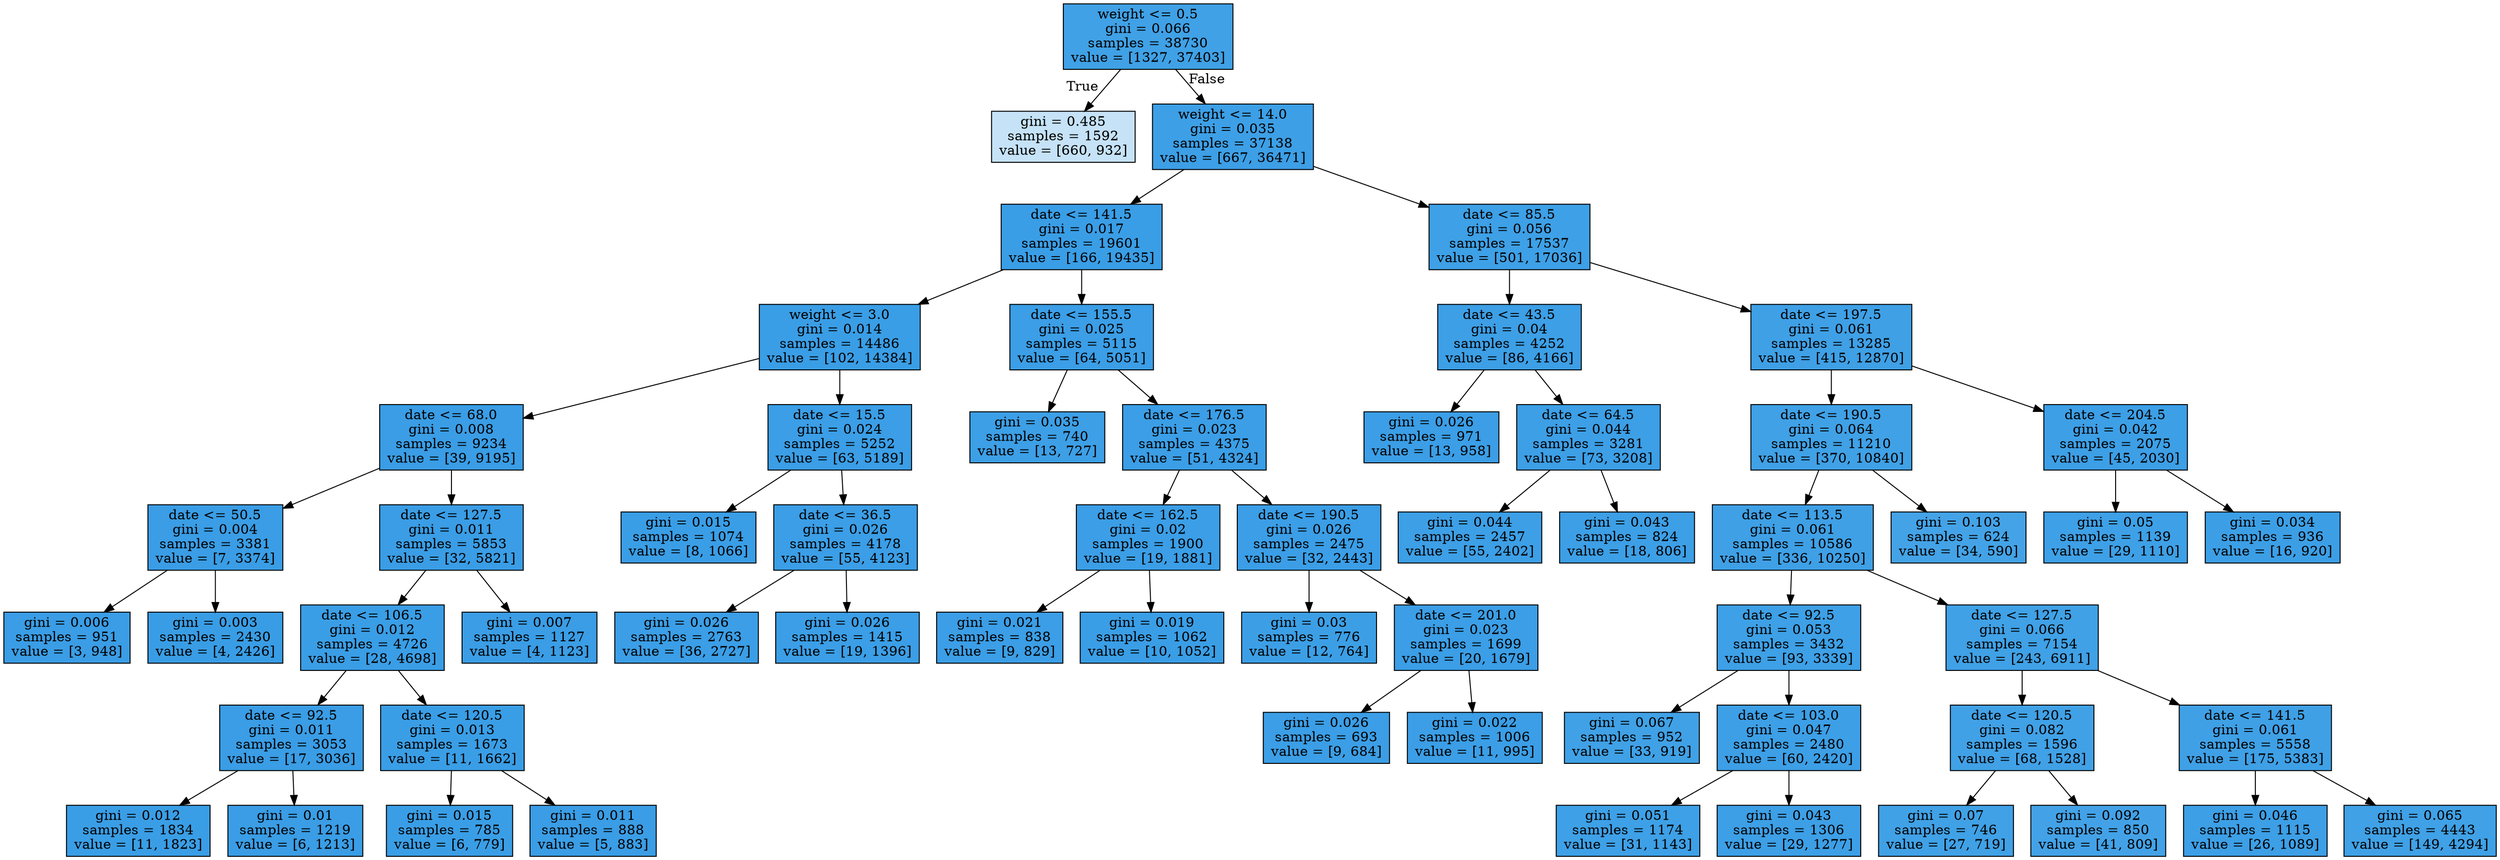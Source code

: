digraph Tree {
node [shape=box, style="filled", color="black"] ;
0 [label="weight <= 0.5\ngini = 0.066\nsamples = 38730\nvalue = [1327, 37403]", fillcolor="#399de5f6"] ;
1 [label="gini = 0.485\nsamples = 1592\nvalue = [660, 932]", fillcolor="#399de54a"] ;
0 -> 1 [labeldistance=2.5, labelangle=45, headlabel="True"] ;
2 [label="weight <= 14.0\ngini = 0.035\nsamples = 37138\nvalue = [667, 36471]", fillcolor="#399de5fa"] ;
0 -> 2 [labeldistance=2.5, labelangle=-45, headlabel="False"] ;
3 [label="date <= 141.5\ngini = 0.017\nsamples = 19601\nvalue = [166, 19435]", fillcolor="#399de5fd"] ;
2 -> 3 ;
4 [label="weight <= 3.0\ngini = 0.014\nsamples = 14486\nvalue = [102, 14384]", fillcolor="#399de5fd"] ;
3 -> 4 ;
5 [label="date <= 68.0\ngini = 0.008\nsamples = 9234\nvalue = [39, 9195]", fillcolor="#399de5fe"] ;
4 -> 5 ;
6 [label="date <= 50.5\ngini = 0.004\nsamples = 3381\nvalue = [7, 3374]", fillcolor="#399de5fe"] ;
5 -> 6 ;
7 [label="gini = 0.006\nsamples = 951\nvalue = [3, 948]", fillcolor="#399de5fe"] ;
6 -> 7 ;
8 [label="gini = 0.003\nsamples = 2430\nvalue = [4, 2426]", fillcolor="#399de5ff"] ;
6 -> 8 ;
9 [label="date <= 127.5\ngini = 0.011\nsamples = 5853\nvalue = [32, 5821]", fillcolor="#399de5fe"] ;
5 -> 9 ;
10 [label="date <= 106.5\ngini = 0.012\nsamples = 4726\nvalue = [28, 4698]", fillcolor="#399de5fd"] ;
9 -> 10 ;
11 [label="date <= 92.5\ngini = 0.011\nsamples = 3053\nvalue = [17, 3036]", fillcolor="#399de5fe"] ;
10 -> 11 ;
12 [label="gini = 0.012\nsamples = 1834\nvalue = [11, 1823]", fillcolor="#399de5fd"] ;
11 -> 12 ;
13 [label="gini = 0.01\nsamples = 1219\nvalue = [6, 1213]", fillcolor="#399de5fe"] ;
11 -> 13 ;
14 [label="date <= 120.5\ngini = 0.013\nsamples = 1673\nvalue = [11, 1662]", fillcolor="#399de5fd"] ;
10 -> 14 ;
15 [label="gini = 0.015\nsamples = 785\nvalue = [6, 779]", fillcolor="#399de5fd"] ;
14 -> 15 ;
16 [label="gini = 0.011\nsamples = 888\nvalue = [5, 883]", fillcolor="#399de5fe"] ;
14 -> 16 ;
17 [label="gini = 0.007\nsamples = 1127\nvalue = [4, 1123]", fillcolor="#399de5fe"] ;
9 -> 17 ;
18 [label="date <= 15.5\ngini = 0.024\nsamples = 5252\nvalue = [63, 5189]", fillcolor="#399de5fc"] ;
4 -> 18 ;
19 [label="gini = 0.015\nsamples = 1074\nvalue = [8, 1066]", fillcolor="#399de5fd"] ;
18 -> 19 ;
20 [label="date <= 36.5\ngini = 0.026\nsamples = 4178\nvalue = [55, 4123]", fillcolor="#399de5fc"] ;
18 -> 20 ;
21 [label="gini = 0.026\nsamples = 2763\nvalue = [36, 2727]", fillcolor="#399de5fc"] ;
20 -> 21 ;
22 [label="gini = 0.026\nsamples = 1415\nvalue = [19, 1396]", fillcolor="#399de5fc"] ;
20 -> 22 ;
23 [label="date <= 155.5\ngini = 0.025\nsamples = 5115\nvalue = [64, 5051]", fillcolor="#399de5fc"] ;
3 -> 23 ;
24 [label="gini = 0.035\nsamples = 740\nvalue = [13, 727]", fillcolor="#399de5fa"] ;
23 -> 24 ;
25 [label="date <= 176.5\ngini = 0.023\nsamples = 4375\nvalue = [51, 4324]", fillcolor="#399de5fc"] ;
23 -> 25 ;
26 [label="date <= 162.5\ngini = 0.02\nsamples = 1900\nvalue = [19, 1881]", fillcolor="#399de5fc"] ;
25 -> 26 ;
27 [label="gini = 0.021\nsamples = 838\nvalue = [9, 829]", fillcolor="#399de5fc"] ;
26 -> 27 ;
28 [label="gini = 0.019\nsamples = 1062\nvalue = [10, 1052]", fillcolor="#399de5fd"] ;
26 -> 28 ;
29 [label="date <= 190.5\ngini = 0.026\nsamples = 2475\nvalue = [32, 2443]", fillcolor="#399de5fc"] ;
25 -> 29 ;
30 [label="gini = 0.03\nsamples = 776\nvalue = [12, 764]", fillcolor="#399de5fb"] ;
29 -> 30 ;
31 [label="date <= 201.0\ngini = 0.023\nsamples = 1699\nvalue = [20, 1679]", fillcolor="#399de5fc"] ;
29 -> 31 ;
32 [label="gini = 0.026\nsamples = 693\nvalue = [9, 684]", fillcolor="#399de5fc"] ;
31 -> 32 ;
33 [label="gini = 0.022\nsamples = 1006\nvalue = [11, 995]", fillcolor="#399de5fc"] ;
31 -> 33 ;
34 [label="date <= 85.5\ngini = 0.056\nsamples = 17537\nvalue = [501, 17036]", fillcolor="#399de5f8"] ;
2 -> 34 ;
35 [label="date <= 43.5\ngini = 0.04\nsamples = 4252\nvalue = [86, 4166]", fillcolor="#399de5fa"] ;
34 -> 35 ;
36 [label="gini = 0.026\nsamples = 971\nvalue = [13, 958]", fillcolor="#399de5fc"] ;
35 -> 36 ;
37 [label="date <= 64.5\ngini = 0.044\nsamples = 3281\nvalue = [73, 3208]", fillcolor="#399de5f9"] ;
35 -> 37 ;
38 [label="gini = 0.044\nsamples = 2457\nvalue = [55, 2402]", fillcolor="#399de5f9"] ;
37 -> 38 ;
39 [label="gini = 0.043\nsamples = 824\nvalue = [18, 806]", fillcolor="#399de5f9"] ;
37 -> 39 ;
40 [label="date <= 197.5\ngini = 0.061\nsamples = 13285\nvalue = [415, 12870]", fillcolor="#399de5f7"] ;
34 -> 40 ;
41 [label="date <= 190.5\ngini = 0.064\nsamples = 11210\nvalue = [370, 10840]", fillcolor="#399de5f6"] ;
40 -> 41 ;
42 [label="date <= 113.5\ngini = 0.061\nsamples = 10586\nvalue = [336, 10250]", fillcolor="#399de5f7"] ;
41 -> 42 ;
43 [label="date <= 92.5\ngini = 0.053\nsamples = 3432\nvalue = [93, 3339]", fillcolor="#399de5f8"] ;
42 -> 43 ;
44 [label="gini = 0.067\nsamples = 952\nvalue = [33, 919]", fillcolor="#399de5f6"] ;
43 -> 44 ;
45 [label="date <= 103.0\ngini = 0.047\nsamples = 2480\nvalue = [60, 2420]", fillcolor="#399de5f9"] ;
43 -> 45 ;
46 [label="gini = 0.051\nsamples = 1174\nvalue = [31, 1143]", fillcolor="#399de5f8"] ;
45 -> 46 ;
47 [label="gini = 0.043\nsamples = 1306\nvalue = [29, 1277]", fillcolor="#399de5f9"] ;
45 -> 47 ;
48 [label="date <= 127.5\ngini = 0.066\nsamples = 7154\nvalue = [243, 6911]", fillcolor="#399de5f6"] ;
42 -> 48 ;
49 [label="date <= 120.5\ngini = 0.082\nsamples = 1596\nvalue = [68, 1528]", fillcolor="#399de5f4"] ;
48 -> 49 ;
50 [label="gini = 0.07\nsamples = 746\nvalue = [27, 719]", fillcolor="#399de5f5"] ;
49 -> 50 ;
51 [label="gini = 0.092\nsamples = 850\nvalue = [41, 809]", fillcolor="#399de5f2"] ;
49 -> 51 ;
52 [label="date <= 141.5\ngini = 0.061\nsamples = 5558\nvalue = [175, 5383]", fillcolor="#399de5f7"] ;
48 -> 52 ;
53 [label="gini = 0.046\nsamples = 1115\nvalue = [26, 1089]", fillcolor="#399de5f9"] ;
52 -> 53 ;
54 [label="gini = 0.065\nsamples = 4443\nvalue = [149, 4294]", fillcolor="#399de5f6"] ;
52 -> 54 ;
55 [label="gini = 0.103\nsamples = 624\nvalue = [34, 590]", fillcolor="#399de5f0"] ;
41 -> 55 ;
56 [label="date <= 204.5\ngini = 0.042\nsamples = 2075\nvalue = [45, 2030]", fillcolor="#399de5f9"] ;
40 -> 56 ;
57 [label="gini = 0.05\nsamples = 1139\nvalue = [29, 1110]", fillcolor="#399de5f8"] ;
56 -> 57 ;
58 [label="gini = 0.034\nsamples = 936\nvalue = [16, 920]", fillcolor="#399de5fb"] ;
56 -> 58 ;
}